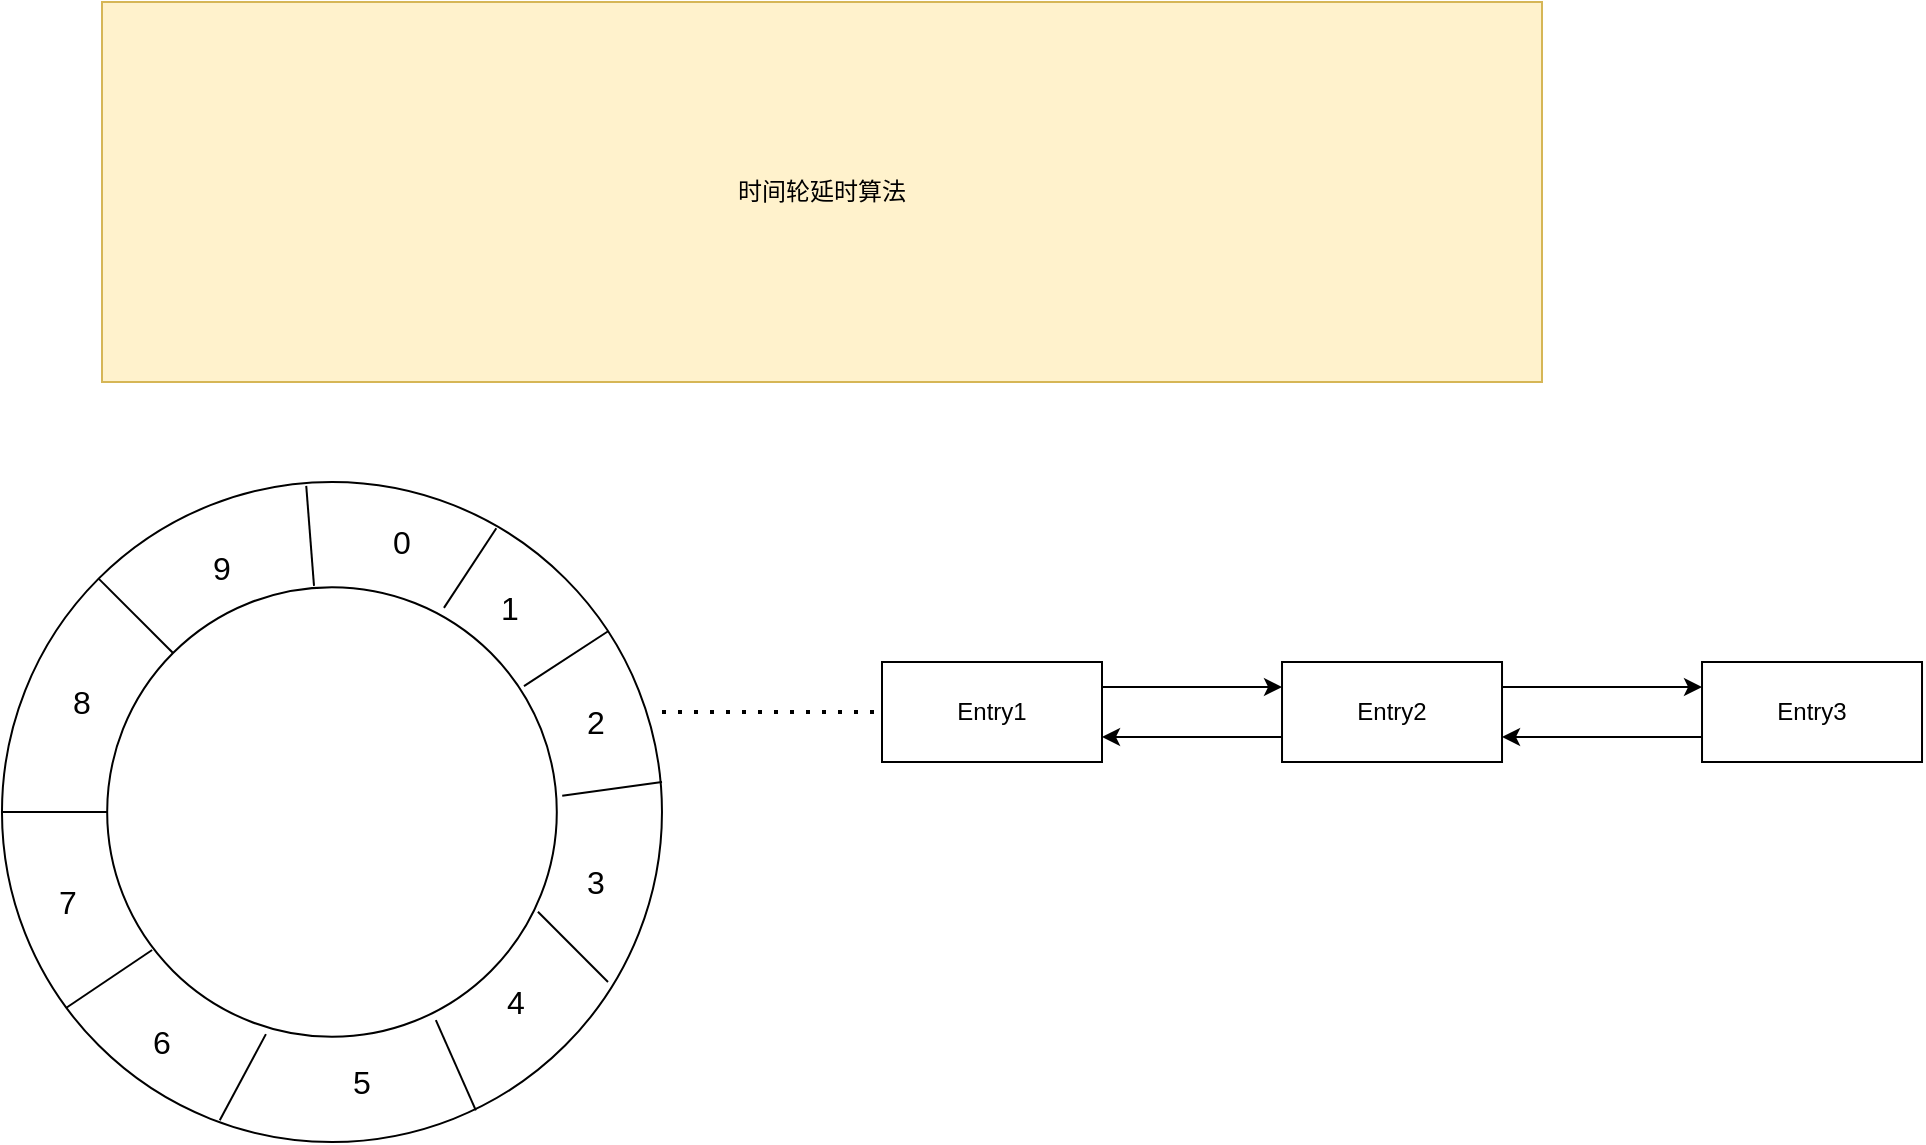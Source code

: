 <mxfile version="15.2.7" type="device"><diagram id="7h8Nq5uj_-dLVB9nwOUv" name="第 1 页"><mxGraphModel dx="1086" dy="1975" grid="1" gridSize="10" guides="1" tooltips="1" connect="1" arrows="1" fold="1" page="1" pageScale="1" pageWidth="827" pageHeight="1169" math="0" shadow="0"><root><mxCell id="0"/><mxCell id="1" parent="0"/><mxCell id="KMgZdm0b2TgW_1hOKpQ3-33" value="" style="group" vertex="1" connectable="0" parent="1"><mxGeometry x="139.99" y="219.99" width="330.01" height="330" as="geometry"/></mxCell><mxCell id="KMgZdm0b2TgW_1hOKpQ3-3" value="" style="ellipse;whiteSpace=wrap;html=1;aspect=fixed;" vertex="1" parent="KMgZdm0b2TgW_1hOKpQ3-33"><mxGeometry width="330" height="330" as="geometry"/></mxCell><mxCell id="KMgZdm0b2TgW_1hOKpQ3-2" value="" style="ellipse;whiteSpace=wrap;html=1;aspect=fixed;" vertex="1" parent="KMgZdm0b2TgW_1hOKpQ3-33"><mxGeometry x="52.6" y="52.6" width="224.81" height="224.81" as="geometry"/></mxCell><mxCell id="KMgZdm0b2TgW_1hOKpQ3-11" value="" style="endArrow=none;html=1;entryX=0.353;entryY=0.994;entryDx=0;entryDy=0;exitX=0.33;exitY=0.967;exitDx=0;exitDy=0;exitPerimeter=0;entryPerimeter=0;" edge="1" parent="KMgZdm0b2TgW_1hOKpQ3-33" source="KMgZdm0b2TgW_1hOKpQ3-3" target="KMgZdm0b2TgW_1hOKpQ3-2"><mxGeometry width="50" height="50" relative="1" as="geometry"><mxPoint x="140.01" y="340.01" as="sourcePoint"/><mxPoint x="190.01" y="290.01" as="targetPoint"/></mxGeometry></mxCell><mxCell id="KMgZdm0b2TgW_1hOKpQ3-12" value="" style="endArrow=none;html=1;entryX=0.731;entryY=0.963;entryDx=0;entryDy=0;entryPerimeter=0;exitX=0.718;exitY=0.952;exitDx=0;exitDy=0;exitPerimeter=0;" edge="1" parent="KMgZdm0b2TgW_1hOKpQ3-33" source="KMgZdm0b2TgW_1hOKpQ3-3" target="KMgZdm0b2TgW_1hOKpQ3-2"><mxGeometry width="50" height="50" relative="1" as="geometry"><mxPoint x="260.01" y="300.01" as="sourcePoint"/><mxPoint x="175.005" y="287.41" as="targetPoint"/></mxGeometry></mxCell><mxCell id="KMgZdm0b2TgW_1hOKpQ3-13" value="" style="endArrow=none;html=1;exitX=0;exitY=0.5;exitDx=0;exitDy=0;entryX=0;entryY=0.5;entryDx=0;entryDy=0;" edge="1" parent="KMgZdm0b2TgW_1hOKpQ3-33" source="KMgZdm0b2TgW_1hOKpQ3-3" target="KMgZdm0b2TgW_1hOKpQ3-2"><mxGeometry width="50" height="50" relative="1" as="geometry"><mxPoint x="79.71" y="229.92" as="sourcePoint"/><mxPoint x="40.01" y="198.01" as="targetPoint"/></mxGeometry></mxCell><mxCell id="KMgZdm0b2TgW_1hOKpQ3-14" value="" style="endArrow=none;html=1;exitX=0.097;exitY=0.797;exitDx=0;exitDy=0;exitPerimeter=0;entryX=0.1;entryY=0.807;entryDx=0;entryDy=0;entryPerimeter=0;" edge="1" parent="KMgZdm0b2TgW_1hOKpQ3-33" source="KMgZdm0b2TgW_1hOKpQ3-3" target="KMgZdm0b2TgW_1hOKpQ3-2"><mxGeometry width="50" height="50" relative="1" as="geometry"><mxPoint x="127.12" y="299.92" as="sourcePoint"/><mxPoint x="70.01" y="240.01" as="targetPoint"/></mxGeometry></mxCell><mxCell id="KMgZdm0b2TgW_1hOKpQ3-16" value="" style="endArrow=none;html=1;exitX=0.749;exitY=0.046;exitDx=0;exitDy=0;exitPerimeter=0;entryX=0.749;entryY=0.07;entryDx=0;entryDy=0;entryPerimeter=0;" edge="1" parent="KMgZdm0b2TgW_1hOKpQ3-33" source="KMgZdm0b2TgW_1hOKpQ3-2" target="KMgZdm0b2TgW_1hOKpQ3-3"><mxGeometry width="50" height="50" relative="1" as="geometry"><mxPoint x="267.12" y="59.92" as="sourcePoint"/><mxPoint x="240.01" y="30.01" as="targetPoint"/></mxGeometry></mxCell><mxCell id="KMgZdm0b2TgW_1hOKpQ3-17" value="" style="endArrow=none;html=1;entryX=0.927;entryY=0.22;entryDx=0;entryDy=0;entryPerimeter=0;" edge="1" parent="KMgZdm0b2TgW_1hOKpQ3-33" source="KMgZdm0b2TgW_1hOKpQ3-3" target="KMgZdm0b2TgW_1hOKpQ3-2"><mxGeometry width="50" height="50" relative="1" as="geometry"><mxPoint x="287.12" y="139.92" as="sourcePoint"/><mxPoint x="260.008" y="100.01" as="targetPoint"/></mxGeometry></mxCell><mxCell id="KMgZdm0b2TgW_1hOKpQ3-18" value="" style="endArrow=none;html=1;entryX=1.012;entryY=0.464;entryDx=0;entryDy=0;entryPerimeter=0;" edge="1" parent="KMgZdm0b2TgW_1hOKpQ3-33" target="KMgZdm0b2TgW_1hOKpQ3-2"><mxGeometry width="50" height="50" relative="1" as="geometry"><mxPoint x="330.01" y="150.01" as="sourcePoint"/><mxPoint x="277.408" y="140.01" as="targetPoint"/></mxGeometry></mxCell><mxCell id="KMgZdm0b2TgW_1hOKpQ3-19" value="" style="endArrow=none;html=1;entryX=0.958;entryY=0.722;entryDx=0;entryDy=0;entryPerimeter=0;" edge="1" parent="KMgZdm0b2TgW_1hOKpQ3-33" target="KMgZdm0b2TgW_1hOKpQ3-2"><mxGeometry width="50" height="50" relative="1" as="geometry"><mxPoint x="303.01" y="250.01" as="sourcePoint"/><mxPoint x="302.898" y="330.1" as="targetPoint"/></mxGeometry></mxCell><mxCell id="KMgZdm0b2TgW_1hOKpQ3-20" value="" style="endArrow=none;html=1;entryX=0;entryY=0;entryDx=0;entryDy=0;" edge="1" parent="KMgZdm0b2TgW_1hOKpQ3-33" source="KMgZdm0b2TgW_1hOKpQ3-3" target="KMgZdm0b2TgW_1hOKpQ3-2"><mxGeometry width="50" height="50" relative="1" as="geometry"><mxPoint x="12.98" y="208.01" as="sourcePoint"/><mxPoint x="65.073" y="201.083" as="targetPoint"/></mxGeometry></mxCell><mxCell id="KMgZdm0b2TgW_1hOKpQ3-22" value="&lt;font style=&quot;font-size: 16px&quot;&gt;0&lt;/font&gt;" style="text;html=1;strokeColor=none;fillColor=none;align=center;verticalAlign=middle;whiteSpace=wrap;rounded=0;" vertex="1" parent="KMgZdm0b2TgW_1hOKpQ3-33"><mxGeometry x="180.01" y="20.01" width="40" height="20" as="geometry"/></mxCell><mxCell id="KMgZdm0b2TgW_1hOKpQ3-23" value="&lt;font style=&quot;font-size: 16px&quot;&gt;1&lt;/font&gt;" style="text;html=1;strokeColor=none;fillColor=none;align=center;verticalAlign=middle;whiteSpace=wrap;rounded=0;" vertex="1" parent="KMgZdm0b2TgW_1hOKpQ3-33"><mxGeometry x="234.01" y="52.6" width="40" height="20" as="geometry"/></mxCell><mxCell id="KMgZdm0b2TgW_1hOKpQ3-24" value="&lt;font style=&quot;font-size: 16px&quot;&gt;2&lt;/font&gt;" style="text;html=1;strokeColor=none;fillColor=none;align=center;verticalAlign=middle;whiteSpace=wrap;rounded=0;" vertex="1" parent="KMgZdm0b2TgW_1hOKpQ3-33"><mxGeometry x="277.41" y="110.01" width="40" height="20" as="geometry"/></mxCell><mxCell id="KMgZdm0b2TgW_1hOKpQ3-25" value="&lt;span style=&quot;font-size: 16px&quot;&gt;3&lt;/span&gt;" style="text;html=1;strokeColor=none;fillColor=none;align=center;verticalAlign=middle;whiteSpace=wrap;rounded=0;" vertex="1" parent="KMgZdm0b2TgW_1hOKpQ3-33"><mxGeometry x="277.41" y="190.01" width="40" height="20" as="geometry"/></mxCell><mxCell id="KMgZdm0b2TgW_1hOKpQ3-27" value="&lt;font style=&quot;font-size: 16px&quot;&gt;9&lt;/font&gt;" style="text;html=1;strokeColor=none;fillColor=none;align=center;verticalAlign=middle;whiteSpace=wrap;rounded=0;" vertex="1" parent="KMgZdm0b2TgW_1hOKpQ3-33"><mxGeometry x="90.01" y="32.6" width="40" height="20" as="geometry"/></mxCell><mxCell id="KMgZdm0b2TgW_1hOKpQ3-28" value="&lt;font style=&quot;font-size: 16px&quot;&gt;8&lt;/font&gt;" style="text;html=1;strokeColor=none;fillColor=none;align=center;verticalAlign=middle;whiteSpace=wrap;rounded=0;" vertex="1" parent="KMgZdm0b2TgW_1hOKpQ3-33"><mxGeometry x="20.01" y="100.01" width="40" height="20" as="geometry"/></mxCell><mxCell id="KMgZdm0b2TgW_1hOKpQ3-29" value="&lt;font style=&quot;font-size: 16px&quot;&gt;7&lt;/font&gt;" style="text;html=1;strokeColor=none;fillColor=none;align=center;verticalAlign=middle;whiteSpace=wrap;rounded=0;" vertex="1" parent="KMgZdm0b2TgW_1hOKpQ3-33"><mxGeometry x="12.6" y="200.01" width="40" height="20" as="geometry"/></mxCell><mxCell id="KMgZdm0b2TgW_1hOKpQ3-30" value="&lt;font style=&quot;font-size: 16px&quot;&gt;6&lt;/font&gt;" style="text;html=1;strokeColor=none;fillColor=none;align=center;verticalAlign=middle;whiteSpace=wrap;rounded=0;" vertex="1" parent="KMgZdm0b2TgW_1hOKpQ3-33"><mxGeometry x="60.01" y="270.01" width="40" height="20" as="geometry"/></mxCell><mxCell id="KMgZdm0b2TgW_1hOKpQ3-31" value="&lt;font style=&quot;font-size: 16px&quot;&gt;5&lt;/font&gt;" style="text;html=1;strokeColor=none;fillColor=none;align=center;verticalAlign=middle;whiteSpace=wrap;rounded=0;" vertex="1" parent="KMgZdm0b2TgW_1hOKpQ3-33"><mxGeometry x="160.01" y="290.01" width="40" height="20" as="geometry"/></mxCell><mxCell id="KMgZdm0b2TgW_1hOKpQ3-32" value="&lt;span style=&quot;font-size: 16px&quot;&gt;4&lt;/span&gt;" style="text;html=1;strokeColor=none;fillColor=none;align=center;verticalAlign=middle;whiteSpace=wrap;rounded=0;" vertex="1" parent="KMgZdm0b2TgW_1hOKpQ3-33"><mxGeometry x="237.41" y="250.01" width="40" height="20" as="geometry"/></mxCell><mxCell id="KMgZdm0b2TgW_1hOKpQ3-39" value="" style="endArrow=none;html=1;entryX=0.46;entryY=-0.003;entryDx=0;entryDy=0;exitX=0.461;exitY=0.006;exitDx=0;exitDy=0;exitPerimeter=0;entryPerimeter=0;" edge="1" parent="KMgZdm0b2TgW_1hOKpQ3-33" source="KMgZdm0b2TgW_1hOKpQ3-3" target="KMgZdm0b2TgW_1hOKpQ3-2"><mxGeometry width="50" height="50" relative="1" as="geometry"><mxPoint x="58.327" y="58.327" as="sourcePoint"/><mxPoint x="95.523" y="95.523" as="targetPoint"/><Array as="points"/></mxGeometry></mxCell><mxCell id="KMgZdm0b2TgW_1hOKpQ3-34" value="" style="endArrow=none;dashed=1;html=1;dashPattern=1 3;strokeWidth=2;" edge="1" parent="1"><mxGeometry width="50" height="50" relative="1" as="geometry"><mxPoint x="470" y="335" as="sourcePoint"/><mxPoint x="580" y="335" as="targetPoint"/><Array as="points"><mxPoint x="590" y="335"/></Array></mxGeometry></mxCell><mxCell id="KMgZdm0b2TgW_1hOKpQ3-42" style="edgeStyle=orthogonalEdgeStyle;rounded=0;orthogonalLoop=1;jettySize=auto;html=1;exitX=1;exitY=0.25;exitDx=0;exitDy=0;entryX=0;entryY=0.25;entryDx=0;entryDy=0;" edge="1" parent="1" source="KMgZdm0b2TgW_1hOKpQ3-35" target="KMgZdm0b2TgW_1hOKpQ3-36"><mxGeometry relative="1" as="geometry"/></mxCell><mxCell id="KMgZdm0b2TgW_1hOKpQ3-35" value="Entry1" style="rounded=0;whiteSpace=wrap;html=1;" vertex="1" parent="1"><mxGeometry x="580" y="310" width="110" height="50" as="geometry"/></mxCell><mxCell id="KMgZdm0b2TgW_1hOKpQ3-43" style="edgeStyle=orthogonalEdgeStyle;rounded=0;orthogonalLoop=1;jettySize=auto;html=1;exitX=0;exitY=0.75;exitDx=0;exitDy=0;entryX=1;entryY=0.75;entryDx=0;entryDy=0;" edge="1" parent="1" source="KMgZdm0b2TgW_1hOKpQ3-36" target="KMgZdm0b2TgW_1hOKpQ3-35"><mxGeometry relative="1" as="geometry"/></mxCell><mxCell id="KMgZdm0b2TgW_1hOKpQ3-44" style="edgeStyle=orthogonalEdgeStyle;rounded=0;orthogonalLoop=1;jettySize=auto;html=1;exitX=1;exitY=0.25;exitDx=0;exitDy=0;entryX=0;entryY=0.25;entryDx=0;entryDy=0;" edge="1" parent="1" source="KMgZdm0b2TgW_1hOKpQ3-36" target="KMgZdm0b2TgW_1hOKpQ3-41"><mxGeometry relative="1" as="geometry"/></mxCell><mxCell id="KMgZdm0b2TgW_1hOKpQ3-36" value="&lt;span&gt;Entry2&lt;/span&gt;" style="rounded=0;whiteSpace=wrap;html=1;" vertex="1" parent="1"><mxGeometry x="780.01" y="310" width="110" height="50" as="geometry"/></mxCell><mxCell id="KMgZdm0b2TgW_1hOKpQ3-45" style="edgeStyle=orthogonalEdgeStyle;rounded=0;orthogonalLoop=1;jettySize=auto;html=1;exitX=0;exitY=0.75;exitDx=0;exitDy=0;entryX=1;entryY=0.75;entryDx=0;entryDy=0;" edge="1" parent="1" source="KMgZdm0b2TgW_1hOKpQ3-41" target="KMgZdm0b2TgW_1hOKpQ3-36"><mxGeometry relative="1" as="geometry"/></mxCell><mxCell id="KMgZdm0b2TgW_1hOKpQ3-41" value="&lt;span&gt;Entry3&lt;/span&gt;" style="rounded=0;whiteSpace=wrap;html=1;" vertex="1" parent="1"><mxGeometry x="990.01" y="310" width="110" height="50" as="geometry"/></mxCell><mxCell id="KMgZdm0b2TgW_1hOKpQ3-53" value="时间轮延时算法" style="rounded=0;whiteSpace=wrap;html=1;fillColor=#fff2cc;strokeColor=#d6b656;" vertex="1" parent="1"><mxGeometry x="190" y="-20" width="720" height="190" as="geometry"/></mxCell></root></mxGraphModel></diagram></mxfile>